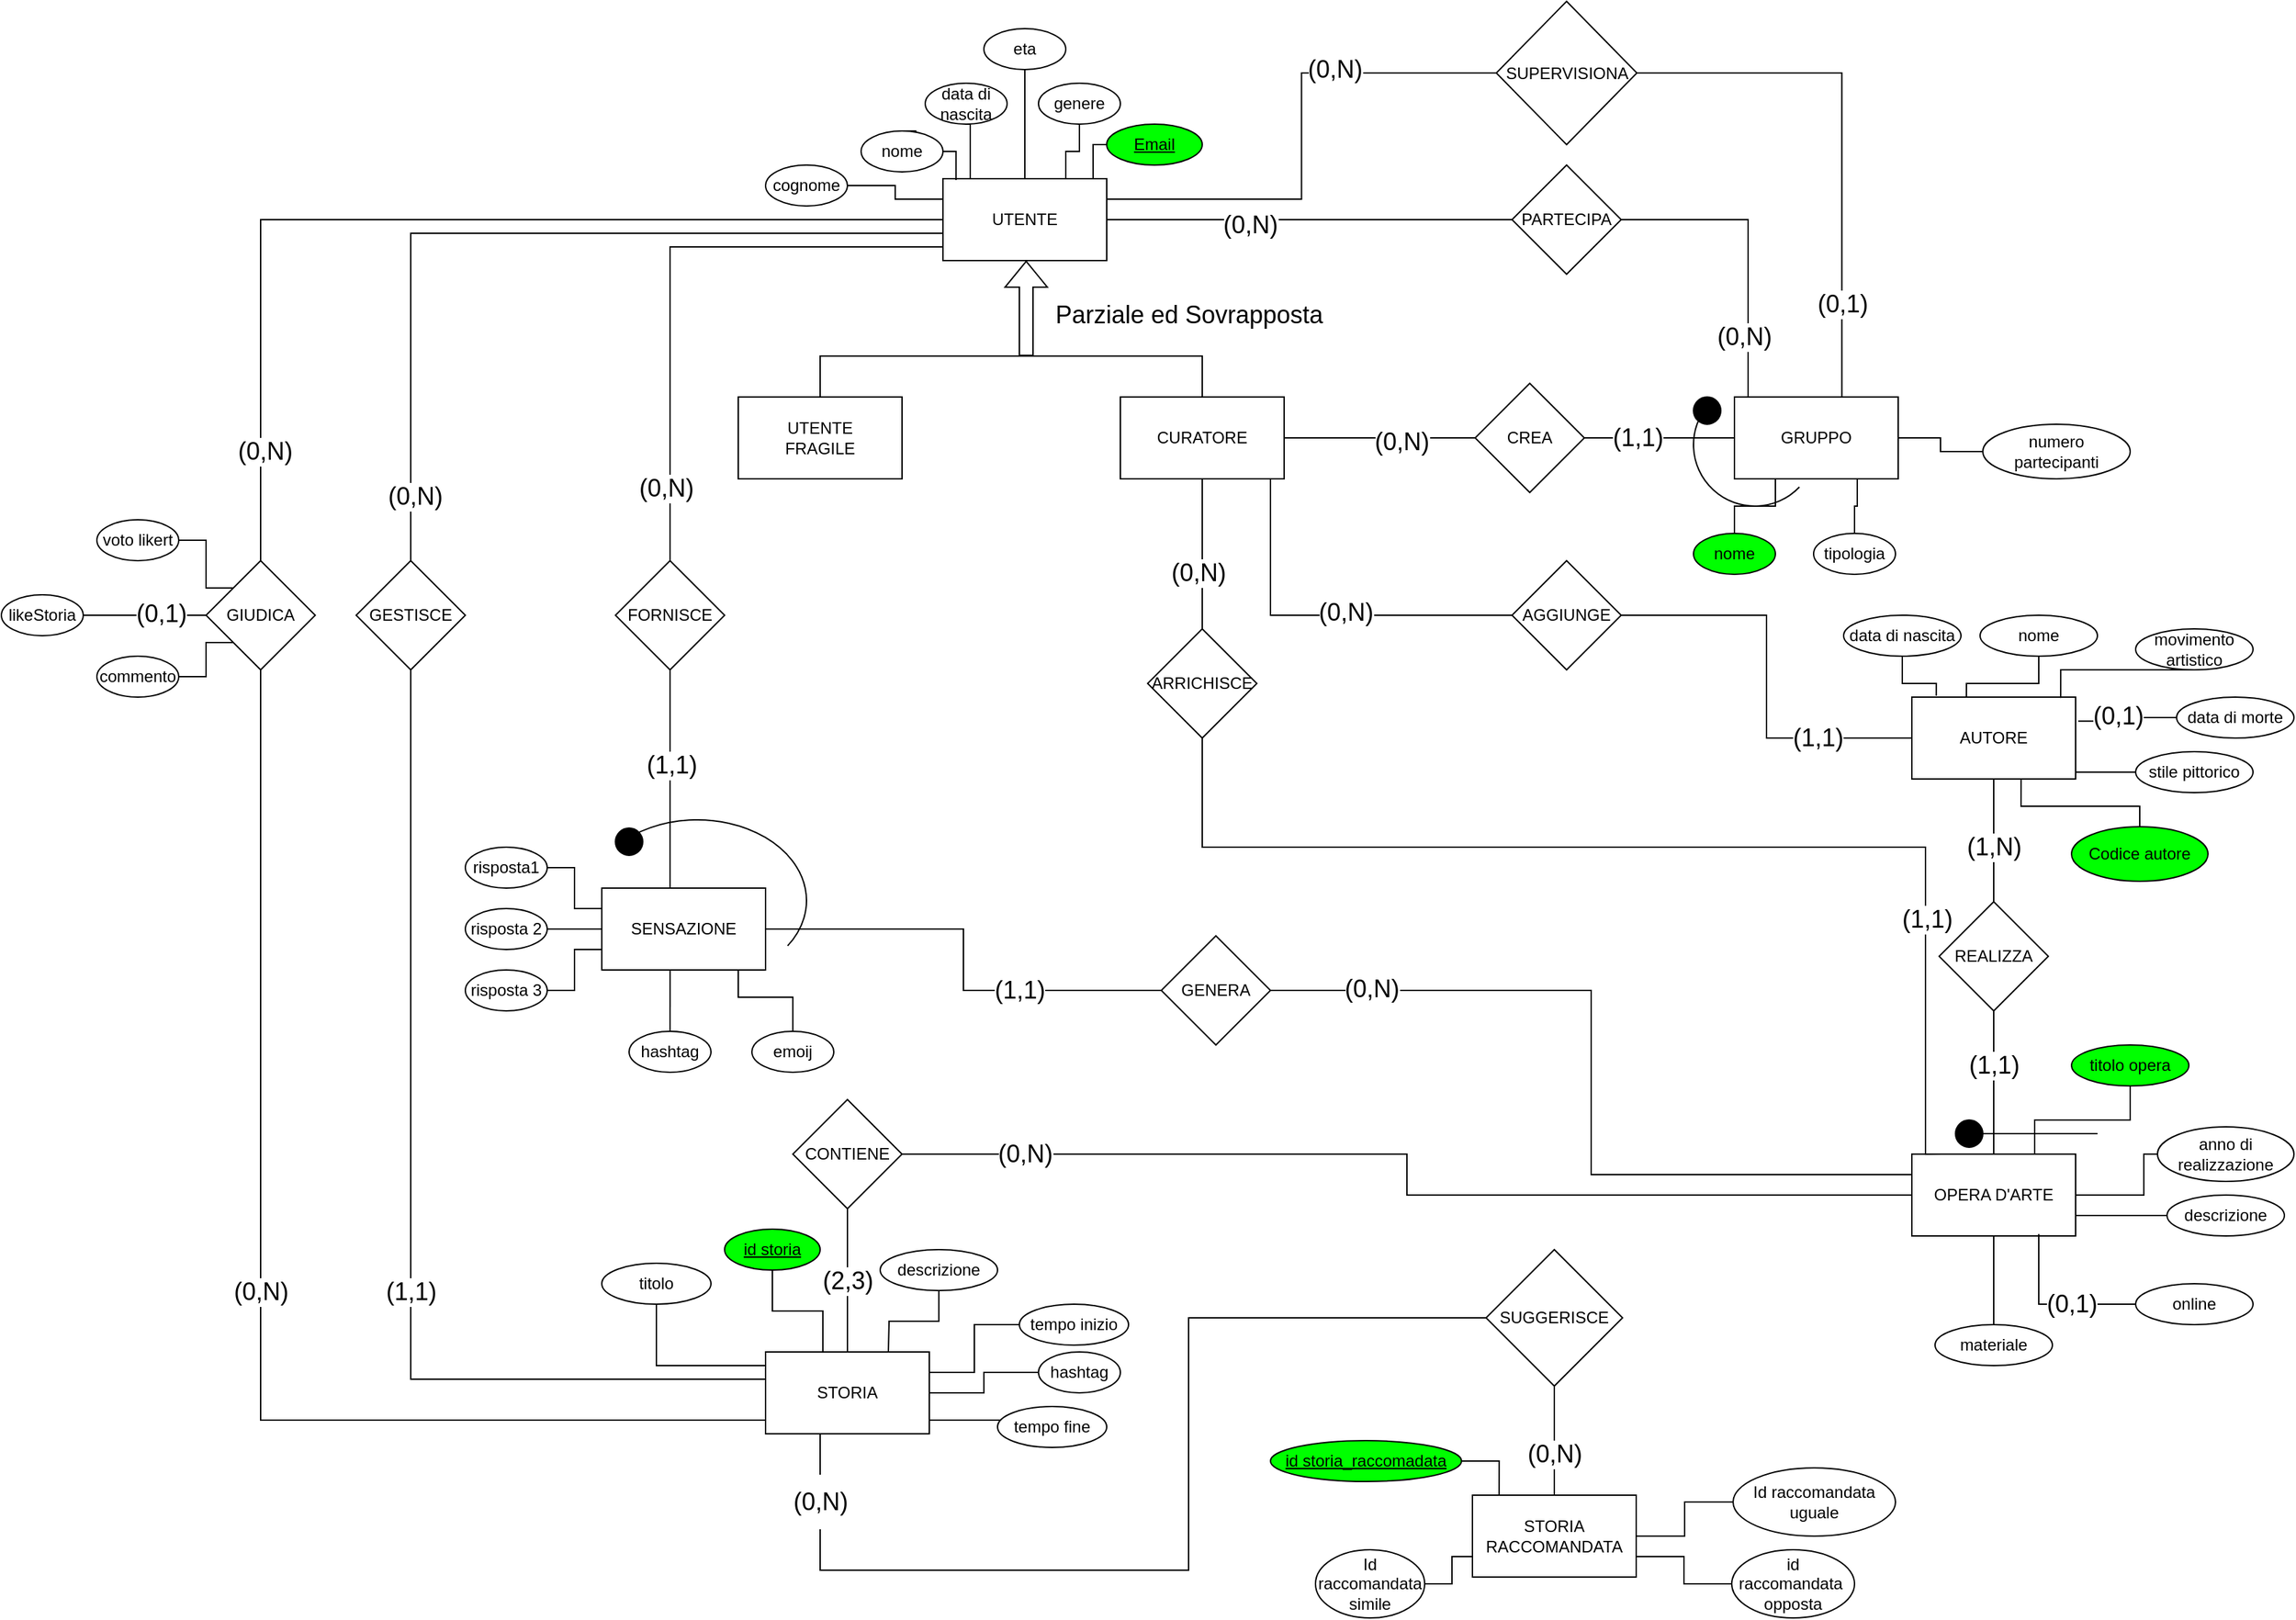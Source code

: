 <mxfile version="21.3.7" type="device">
  <diagram name="Page-1" id="xlsgBr4HWe5AIKhZQg6L">
    <mxGraphModel dx="2686" dy="3157" grid="1" gridSize="10" guides="1" tooltips="1" connect="1" arrows="1" fold="1" page="1" pageScale="1" pageWidth="827" pageHeight="1169" background="#ffffff" math="0" shadow="0">
      <root>
        <mxCell id="0" />
        <mxCell id="1" parent="0" />
        <mxCell id="7UUg1LgOUYRZWabVoT0W-16" style="edgeStyle=orthogonalEdgeStyle;rounded=0;orthogonalLoop=1;jettySize=auto;html=1;entryX=0.5;entryY=0;entryDx=0;entryDy=0;endArrow=none;endFill=0;" parent="1" source="1eSHTBbk4jiNIUlehk3F-1" target="7UUg1LgOUYRZWabVoT0W-15" edge="1">
          <mxGeometry relative="1" as="geometry">
            <Array as="points">
              <mxPoint x="-850" y="-1040" />
            </Array>
          </mxGeometry>
        </mxCell>
        <mxCell id="7UUg1LgOUYRZWabVoT0W-105" value="&lt;font style=&quot;font-size: 18px;&quot;&gt;(0,N)&lt;/font&gt;" style="edgeLabel;html=1;align=center;verticalAlign=middle;resizable=0;points=[];" parent="7UUg1LgOUYRZWabVoT0W-16" vertex="1" connectable="0">
          <mxGeometry x="0.85" y="3" relative="1" as="geometry">
            <mxPoint as="offset" />
          </mxGeometry>
        </mxCell>
        <mxCell id="7UUg1LgOUYRZWabVoT0W-24" style="edgeStyle=orthogonalEdgeStyle;rounded=0;orthogonalLoop=1;jettySize=auto;html=1;entryX=0.5;entryY=0;entryDx=0;entryDy=0;endArrow=none;endFill=0;" parent="1" source="1eSHTBbk4jiNIUlehk3F-1" target="7UUg1LgOUYRZWabVoT0W-21" edge="1">
          <mxGeometry relative="1" as="geometry" />
        </mxCell>
        <mxCell id="7UUg1LgOUYRZWabVoT0W-106" value="&lt;font style=&quot;font-size: 18px;&quot;&gt;(0,N)&lt;/font&gt;" style="edgeLabel;html=1;align=center;verticalAlign=middle;resizable=0;points=[];" parent="7UUg1LgOUYRZWabVoT0W-24" vertex="1" connectable="0">
          <mxGeometry x="0.786" y="3" relative="1" as="geometry">
            <mxPoint as="offset" />
          </mxGeometry>
        </mxCell>
        <mxCell id="7UUg1LgOUYRZWabVoT0W-34" style="edgeStyle=orthogonalEdgeStyle;rounded=0;orthogonalLoop=1;jettySize=auto;html=1;endArrow=none;endFill=0;" parent="1" source="1eSHTBbk4jiNIUlehk3F-1" target="1eSHTBbk4jiNIUlehk3F-19" edge="1">
          <mxGeometry relative="1" as="geometry" />
        </mxCell>
        <mxCell id="xPjzsnHJoCpUdI3gdzRh-5" value="&lt;font style=&quot;font-size: 18px;&quot;&gt;(0,N)&lt;/font&gt;" style="edgeLabel;html=1;align=center;verticalAlign=middle;resizable=0;points=[];" parent="7UUg1LgOUYRZWabVoT0W-34" vertex="1" connectable="0">
          <mxGeometry x="-0.296" y="-4" relative="1" as="geometry">
            <mxPoint as="offset" />
          </mxGeometry>
        </mxCell>
        <mxCell id="4FoowqRNrJ6sHLx4bCnh-7" style="edgeStyle=orthogonalEdgeStyle;rounded=0;orthogonalLoop=1;jettySize=auto;html=1;endArrow=none;endFill=0;" parent="1" source="1eSHTBbk4jiNIUlehk3F-1" target="4FoowqRNrJ6sHLx4bCnh-6" edge="1">
          <mxGeometry relative="1" as="geometry" />
        </mxCell>
        <mxCell id="1eSHTBbk4jiNIUlehk3F-1" value="UTENTE" style="rounded=0;whiteSpace=wrap;html=1;" parent="1" vertex="1">
          <mxGeometry x="-460" y="-1080" width="120" height="60" as="geometry" />
        </mxCell>
        <mxCell id="1eSHTBbk4jiNIUlehk3F-2" value="GRUPPO" style="rounded=0;whiteSpace=wrap;html=1;" parent="1" vertex="1">
          <mxGeometry x="120" y="-920" width="120" height="60" as="geometry" />
        </mxCell>
        <mxCell id="7UUg1LgOUYRZWabVoT0W-35" style="edgeStyle=orthogonalEdgeStyle;rounded=0;orthogonalLoop=1;jettySize=auto;html=1;entryX=0;entryY=0.5;entryDx=0;entryDy=0;endArrow=none;endFill=0;" parent="1" source="7UUg1LgOUYRZWabVoT0W-36" target="1eSHTBbk4jiNIUlehk3F-2" edge="1">
          <mxGeometry relative="1" as="geometry" />
        </mxCell>
        <mxCell id="xPjzsnHJoCpUdI3gdzRh-12" value="&lt;font style=&quot;font-size: 18px;&quot;&gt;(1,1)&lt;/font&gt;" style="edgeLabel;html=1;align=center;verticalAlign=middle;resizable=0;points=[];" parent="7UUg1LgOUYRZWabVoT0W-35" vertex="1" connectable="0">
          <mxGeometry x="-0.288" relative="1" as="geometry">
            <mxPoint as="offset" />
          </mxGeometry>
        </mxCell>
        <mxCell id="7UUg1LgOUYRZWabVoT0W-76" style="edgeStyle=orthogonalEdgeStyle;rounded=0;orthogonalLoop=1;jettySize=auto;html=1;endArrow=none;endFill=0;" parent="1" source="1eSHTBbk4jiNIUlehk3F-4" edge="1">
          <mxGeometry relative="1" as="geometry">
            <mxPoint x="-400" y="-950" as="targetPoint" />
            <Array as="points">
              <mxPoint x="-270" y="-950" />
            </Array>
          </mxGeometry>
        </mxCell>
        <mxCell id="1eSHTBbk4jiNIUlehk3F-4" value="CURATORE" style="rounded=0;whiteSpace=wrap;html=1;" parent="1" vertex="1">
          <mxGeometry x="-330" y="-920" width="120" height="60" as="geometry" />
        </mxCell>
        <mxCell id="1eSHTBbk4jiNIUlehk3F-5" value="STORIA" style="rounded=0;whiteSpace=wrap;html=1;" parent="1" vertex="1">
          <mxGeometry x="-590" y="-220" width="120" height="60" as="geometry" />
        </mxCell>
        <mxCell id="7UUg1LgOUYRZWabVoT0W-63" style="edgeStyle=orthogonalEdgeStyle;rounded=0;orthogonalLoop=1;jettySize=auto;html=1;entryX=1;entryY=0.5;entryDx=0;entryDy=0;endArrow=none;endFill=0;" parent="1" source="1eSHTBbk4jiNIUlehk3F-7" target="1eSHTBbk4jiNIUlehk3F-44" edge="1">
          <mxGeometry relative="1" as="geometry" />
        </mxCell>
        <mxCell id="xPjzsnHJoCpUdI3gdzRh-3" value="&lt;font style=&quot;font-size: 18px;&quot;&gt;(0,N)&lt;/font&gt;" style="edgeLabel;html=1;align=center;verticalAlign=middle;resizable=0;points=[];" parent="7UUg1LgOUYRZWabVoT0W-63" vertex="1" connectable="0">
          <mxGeometry x="0.831" y="2" relative="1" as="geometry">
            <mxPoint x="25" y="-2" as="offset" />
          </mxGeometry>
        </mxCell>
        <mxCell id="1eSHTBbk4jiNIUlehk3F-7" value="OPERA D&#39;ARTE" style="rounded=0;whiteSpace=wrap;html=1;" parent="1" vertex="1">
          <mxGeometry x="250" y="-365" width="120" height="60" as="geometry" />
        </mxCell>
        <mxCell id="7UUg1LgOUYRZWabVoT0W-95" style="edgeStyle=orthogonalEdgeStyle;rounded=0;orthogonalLoop=1;jettySize=auto;html=1;entryX=0;entryY=0.5;entryDx=0;entryDy=0;endArrow=none;endFill=0;" parent="1" source="1eSHTBbk4jiNIUlehk3F-8" target="7UUg1LgOUYRZWabVoT0W-97" edge="1">
          <mxGeometry relative="1" as="geometry">
            <mxPoint x="-350" y="-460" as="targetPoint" />
          </mxGeometry>
        </mxCell>
        <mxCell id="7UUg1LgOUYRZWabVoT0W-109" value="&lt;span style=&quot;font-size: 18px;&quot;&gt;(1,1)&lt;/span&gt;" style="edgeLabel;html=1;align=center;verticalAlign=middle;resizable=0;points=[];" parent="7UUg1LgOUYRZWabVoT0W-95" vertex="1" connectable="0">
          <mxGeometry x="0.377" relative="1" as="geometry">
            <mxPoint as="offset" />
          </mxGeometry>
        </mxCell>
        <mxCell id="1eSHTBbk4jiNIUlehk3F-8" value="SENSAZIONE" style="rounded=0;whiteSpace=wrap;html=1;" parent="1" vertex="1">
          <mxGeometry x="-710" y="-560" width="120" height="60" as="geometry" />
        </mxCell>
        <mxCell id="7UUg1LgOUYRZWabVoT0W-48" style="edgeStyle=orthogonalEdgeStyle;rounded=0;orthogonalLoop=1;jettySize=auto;html=1;endArrow=none;endFill=0;" parent="1" source="1eSHTBbk4jiNIUlehk3F-11" target="1eSHTBbk4jiNIUlehk3F-38" edge="1">
          <mxGeometry relative="1" as="geometry" />
        </mxCell>
        <mxCell id="xPjzsnHJoCpUdI3gdzRh-17" value="&lt;font style=&quot;font-size: 18px;&quot;&gt;(1,N)&lt;/font&gt;" style="edgeLabel;html=1;align=center;verticalAlign=middle;resizable=0;points=[];" parent="7UUg1LgOUYRZWabVoT0W-48" vertex="1" connectable="0">
          <mxGeometry x="0.302" y="2" relative="1" as="geometry">
            <mxPoint x="-2" y="-9" as="offset" />
          </mxGeometry>
        </mxCell>
        <mxCell id="1eSHTBbk4jiNIUlehk3F-11" value="AUTORE" style="rounded=0;whiteSpace=wrap;html=1;" parent="1" vertex="1">
          <mxGeometry x="250" y="-700" width="120" height="60" as="geometry" />
        </mxCell>
        <mxCell id="1eSHTBbk4jiNIUlehk3F-21" style="edgeStyle=orthogonalEdgeStyle;rounded=0;orthogonalLoop=1;jettySize=auto;html=1;exitX=0.5;exitY=1;exitDx=0;exitDy=0;entryX=0.5;entryY=0;entryDx=0;entryDy=0;endArrow=none;endFill=0;" parent="1" source="1eSHTBbk4jiNIUlehk3F-19" target="1eSHTBbk4jiNIUlehk3F-2" edge="1">
          <mxGeometry relative="1" as="geometry">
            <Array as="points">
              <mxPoint x="-3" y="-1050" />
              <mxPoint x="130" y="-1050" />
              <mxPoint x="130" y="-920" />
            </Array>
          </mxGeometry>
        </mxCell>
        <mxCell id="xPjzsnHJoCpUdI3gdzRh-6" value="&lt;font style=&quot;font-size: 18px;&quot;&gt;(0,N)&lt;/font&gt;" style="edgeLabel;html=1;align=center;verticalAlign=middle;resizable=0;points=[];" parent="1eSHTBbk4jiNIUlehk3F-21" vertex="1" connectable="0">
          <mxGeometry x="0.466" y="-3" relative="1" as="geometry">
            <mxPoint as="offset" />
          </mxGeometry>
        </mxCell>
        <mxCell id="1eSHTBbk4jiNIUlehk3F-19" value="PARTECIPA" style="rhombus;whiteSpace=wrap;html=1;" parent="1" vertex="1">
          <mxGeometry x="-43" y="-1090" width="80" height="80" as="geometry" />
        </mxCell>
        <mxCell id="1eSHTBbk4jiNIUlehk3F-30" style="edgeStyle=orthogonalEdgeStyle;rounded=0;orthogonalLoop=1;jettySize=auto;html=1;exitX=0.5;exitY=1;exitDx=0;exitDy=0;endArrow=none;endFill=0;" parent="1" source="1eSHTBbk4jiNIUlehk3F-27" target="1eSHTBbk4jiNIUlehk3F-8" edge="1">
          <mxGeometry relative="1" as="geometry">
            <Array as="points">
              <mxPoint x="-660" y="-700" />
              <mxPoint x="-660" y="-700" />
            </Array>
          </mxGeometry>
        </mxCell>
        <mxCell id="7UUg1LgOUYRZWabVoT0W-108" value="&lt;font style=&quot;font-size: 18px;&quot;&gt;(1,1)&lt;/font&gt;" style="edgeLabel;html=1;align=center;verticalAlign=middle;resizable=0;points=[];" parent="1eSHTBbk4jiNIUlehk3F-30" vertex="1" connectable="0">
          <mxGeometry x="-0.132" y="1" relative="1" as="geometry">
            <mxPoint as="offset" />
          </mxGeometry>
        </mxCell>
        <mxCell id="7UUg1LgOUYRZWabVoT0W-91" style="edgeStyle=orthogonalEdgeStyle;rounded=0;orthogonalLoop=1;jettySize=auto;html=1;endArrow=none;endFill=0;" parent="1" source="1eSHTBbk4jiNIUlehk3F-27" edge="1">
          <mxGeometry relative="1" as="geometry">
            <mxPoint x="-460" y="-1030" as="targetPoint" />
            <Array as="points">
              <mxPoint x="-660" y="-1030" />
              <mxPoint x="-462" y="-1030" />
            </Array>
          </mxGeometry>
        </mxCell>
        <mxCell id="7UUg1LgOUYRZWabVoT0W-103" value="&lt;font style=&quot;font-size: 18px;&quot;&gt;(0,N)&lt;/font&gt;" style="edgeLabel;html=1;align=center;verticalAlign=middle;resizable=0;points=[];" parent="7UUg1LgOUYRZWabVoT0W-91" vertex="1" connectable="0">
          <mxGeometry x="-0.751" y="3" relative="1" as="geometry">
            <mxPoint as="offset" />
          </mxGeometry>
        </mxCell>
        <mxCell id="1eSHTBbk4jiNIUlehk3F-27" value="FORNISCE" style="rhombus;whiteSpace=wrap;html=1;" parent="1" vertex="1">
          <mxGeometry x="-700" y="-800" width="80" height="80" as="geometry" />
        </mxCell>
        <mxCell id="7UUg1LgOUYRZWabVoT0W-47" style="edgeStyle=orthogonalEdgeStyle;rounded=0;orthogonalLoop=1;jettySize=auto;html=1;exitX=1;exitY=0.5;exitDx=0;exitDy=0;entryX=0;entryY=0.5;entryDx=0;entryDy=0;endArrow=none;endFill=0;" parent="1" source="1eSHTBbk4jiNIUlehk3F-35" target="1eSHTBbk4jiNIUlehk3F-11" edge="1">
          <mxGeometry relative="1" as="geometry" />
        </mxCell>
        <mxCell id="xPjzsnHJoCpUdI3gdzRh-14" value="&lt;font style=&quot;font-size: 18px;&quot;&gt;(1,1)&lt;/font&gt;" style="edgeLabel;html=1;align=center;verticalAlign=middle;resizable=0;points=[];" parent="7UUg1LgOUYRZWabVoT0W-47" vertex="1" connectable="0">
          <mxGeometry x="0.428" y="-4" relative="1" as="geometry">
            <mxPoint x="17" y="-4" as="offset" />
          </mxGeometry>
        </mxCell>
        <mxCell id="7UUg1LgOUYRZWabVoT0W-69" style="edgeStyle=orthogonalEdgeStyle;rounded=0;orthogonalLoop=1;jettySize=auto;html=1;entryX=0.75;entryY=1;entryDx=0;entryDy=0;endArrow=none;endFill=0;" parent="1" source="1eSHTBbk4jiNIUlehk3F-35" target="1eSHTBbk4jiNIUlehk3F-4" edge="1">
          <mxGeometry relative="1" as="geometry">
            <Array as="points">
              <mxPoint x="-220" y="-760" />
              <mxPoint x="-220" y="-860" />
            </Array>
          </mxGeometry>
        </mxCell>
        <mxCell id="xPjzsnHJoCpUdI3gdzRh-13" value="&lt;font style=&quot;font-size: 18px;&quot;&gt;(0,N)&lt;/font&gt;" style="edgeLabel;html=1;align=center;verticalAlign=middle;resizable=0;points=[];" parent="7UUg1LgOUYRZWabVoT0W-69" vertex="1" connectable="0">
          <mxGeometry x="-0.179" y="-2" relative="1" as="geometry">
            <mxPoint as="offset" />
          </mxGeometry>
        </mxCell>
        <mxCell id="1eSHTBbk4jiNIUlehk3F-35" value="AGGIUNGE" style="rhombus;whiteSpace=wrap;html=1;" parent="1" vertex="1">
          <mxGeometry x="-43" y="-800" width="80" height="80" as="geometry" />
        </mxCell>
        <mxCell id="1eSHTBbk4jiNIUlehk3F-40" style="edgeStyle=orthogonalEdgeStyle;rounded=0;orthogonalLoop=1;jettySize=auto;html=1;exitX=0.5;exitY=1;exitDx=0;exitDy=0;entryX=0.5;entryY=0;entryDx=0;entryDy=0;endArrow=none;endFill=0;" parent="1" source="1eSHTBbk4jiNIUlehk3F-38" target="1eSHTBbk4jiNIUlehk3F-7" edge="1">
          <mxGeometry relative="1" as="geometry">
            <Array as="points">
              <mxPoint x="310" y="-450" />
              <mxPoint x="310" y="-450" />
            </Array>
          </mxGeometry>
        </mxCell>
        <mxCell id="xPjzsnHJoCpUdI3gdzRh-18" value="&lt;font style=&quot;font-size: 18px;&quot;&gt;(1,1)&lt;/font&gt;" style="edgeLabel;html=1;align=center;verticalAlign=middle;resizable=0;points=[];" parent="1eSHTBbk4jiNIUlehk3F-40" vertex="1" connectable="0">
          <mxGeometry x="0.229" relative="1" as="geometry">
            <mxPoint y="-25" as="offset" />
          </mxGeometry>
        </mxCell>
        <mxCell id="1eSHTBbk4jiNIUlehk3F-38" value="REALIZZA" style="rhombus;whiteSpace=wrap;html=1;" parent="1" vertex="1">
          <mxGeometry x="270" y="-550" width="80" height="80" as="geometry" />
        </mxCell>
        <mxCell id="1eSHTBbk4jiNIUlehk3F-43" style="edgeStyle=orthogonalEdgeStyle;rounded=0;orthogonalLoop=1;jettySize=auto;html=1;exitX=0.5;exitY=1;exitDx=0;exitDy=0;entryX=0.188;entryY=0.001;entryDx=0;entryDy=0;endArrow=none;endFill=0;entryPerimeter=0;" parent="1" source="1eSHTBbk4jiNIUlehk3F-41" target="1eSHTBbk4jiNIUlehk3F-7" edge="1">
          <mxGeometry relative="1" as="geometry">
            <Array as="points">
              <mxPoint x="-270" y="-590" />
              <mxPoint x="260" y="-590" />
              <mxPoint x="260" y="-365" />
            </Array>
          </mxGeometry>
        </mxCell>
        <mxCell id="xPjzsnHJoCpUdI3gdzRh-16" value="&lt;font style=&quot;font-size: 18px;&quot;&gt;(1,1)&lt;/font&gt;" style="edgeLabel;html=1;align=center;verticalAlign=middle;resizable=0;points=[];" parent="1eSHTBbk4jiNIUlehk3F-43" vertex="1" connectable="0">
          <mxGeometry x="0.563" y="1" relative="1" as="geometry">
            <mxPoint as="offset" />
          </mxGeometry>
        </mxCell>
        <mxCell id="7UUg1LgOUYRZWabVoT0W-42" style="edgeStyle=orthogonalEdgeStyle;rounded=0;orthogonalLoop=1;jettySize=auto;html=1;endArrow=none;endFill=0;entryX=0.5;entryY=1;entryDx=0;entryDy=0;" parent="1" source="1eSHTBbk4jiNIUlehk3F-41" target="1eSHTBbk4jiNIUlehk3F-4" edge="1">
          <mxGeometry relative="1" as="geometry">
            <mxPoint x="-270" y="-859" as="targetPoint" />
            <Array as="points">
              <mxPoint x="-270" y="-670" />
            </Array>
          </mxGeometry>
        </mxCell>
        <mxCell id="xPjzsnHJoCpUdI3gdzRh-15" value="&lt;font style=&quot;font-size: 18px;&quot;&gt;(0,N)&lt;/font&gt;" style="edgeLabel;html=1;align=center;verticalAlign=middle;resizable=0;points=[];" parent="7UUg1LgOUYRZWabVoT0W-42" vertex="1" connectable="0">
          <mxGeometry x="-0.243" y="3" relative="1" as="geometry">
            <mxPoint as="offset" />
          </mxGeometry>
        </mxCell>
        <mxCell id="1eSHTBbk4jiNIUlehk3F-41" value="ARRICHISCE" style="rhombus;whiteSpace=wrap;html=1;" parent="1" vertex="1">
          <mxGeometry x="-310" y="-750" width="80" height="80" as="geometry" />
        </mxCell>
        <mxCell id="7UUg1LgOUYRZWabVoT0W-64" value="&lt;font style=&quot;font-size: 18px;&quot;&gt;(2,3)&lt;/font&gt;" style="edgeStyle=orthogonalEdgeStyle;rounded=0;orthogonalLoop=1;jettySize=auto;html=1;entryX=0.5;entryY=0;entryDx=0;entryDy=0;endArrow=none;endFill=0;" parent="1" source="1eSHTBbk4jiNIUlehk3F-44" target="1eSHTBbk4jiNIUlehk3F-5" edge="1">
          <mxGeometry relative="1" as="geometry" />
        </mxCell>
        <mxCell id="1eSHTBbk4jiNIUlehk3F-44" value="CONTIENE" style="rhombus;whiteSpace=wrap;html=1;" parent="1" vertex="1">
          <mxGeometry x="-570" y="-405" width="80" height="80" as="geometry" />
        </mxCell>
        <mxCell id="1eSHTBbk4jiNIUlehk3F-62" style="edgeStyle=orthogonalEdgeStyle;rounded=0;orthogonalLoop=1;jettySize=auto;html=1;exitX=0.5;exitY=1;exitDx=0;exitDy=0;entryX=0.08;entryY=0.016;entryDx=0;entryDy=0;endArrow=none;endFill=0;entryPerimeter=0;" parent="1" source="1eSHTBbk4jiNIUlehk3F-49" target="1eSHTBbk4jiNIUlehk3F-1" edge="1">
          <mxGeometry relative="1" as="geometry">
            <Array as="points">
              <mxPoint x="-480" y="-1115" />
              <mxPoint x="-480" y="-1095" />
              <mxPoint x="-470" y="-1095" />
              <mxPoint x="-470" y="-1100" />
              <mxPoint x="-450" y="-1100" />
            </Array>
          </mxGeometry>
        </mxCell>
        <mxCell id="1eSHTBbk4jiNIUlehk3F-49" value="nome" style="ellipse;whiteSpace=wrap;html=1;align=center;" parent="1" vertex="1">
          <mxGeometry x="-520" y="-1115" width="60" height="30" as="geometry" />
        </mxCell>
        <mxCell id="1eSHTBbk4jiNIUlehk3F-58" style="edgeStyle=orthogonalEdgeStyle;rounded=0;orthogonalLoop=1;jettySize=auto;html=1;exitX=0.5;exitY=1;exitDx=0;exitDy=0;entryX=0.75;entryY=0;entryDx=0;entryDy=0;endArrow=none;endFill=0;" parent="1" source="1eSHTBbk4jiNIUlehk3F-50" target="1eSHTBbk4jiNIUlehk3F-1" edge="1">
          <mxGeometry relative="1" as="geometry" />
        </mxCell>
        <mxCell id="1eSHTBbk4jiNIUlehk3F-50" value="genere" style="ellipse;whiteSpace=wrap;html=1;align=center;" parent="1" vertex="1">
          <mxGeometry x="-390" y="-1150" width="60" height="30" as="geometry" />
        </mxCell>
        <mxCell id="1eSHTBbk4jiNIUlehk3F-64" style="edgeStyle=orthogonalEdgeStyle;rounded=0;orthogonalLoop=1;jettySize=auto;html=1;exitX=0.5;exitY=1;exitDx=0;exitDy=0;endArrow=none;endFill=0;" parent="1" source="1eSHTBbk4jiNIUlehk3F-52" edge="1">
          <mxGeometry relative="1" as="geometry">
            <mxPoint x="-440" y="-1080" as="targetPoint" />
            <Array as="points">
              <mxPoint x="-440" y="-1120" />
              <mxPoint x="-440" y="-1080" />
            </Array>
          </mxGeometry>
        </mxCell>
        <mxCell id="1eSHTBbk4jiNIUlehk3F-52" value="data di nascita" style="ellipse;whiteSpace=wrap;html=1;align=center;" parent="1" vertex="1">
          <mxGeometry x="-473" y="-1150" width="60" height="30" as="geometry" />
        </mxCell>
        <mxCell id="1eSHTBbk4jiNIUlehk3F-97" style="edgeStyle=orthogonalEdgeStyle;rounded=0;orthogonalLoop=1;jettySize=auto;html=1;exitX=0;exitY=0.5;exitDx=0;exitDy=0;entryX=1;entryY=0.75;entryDx=0;entryDy=0;endArrow=none;endFill=0;" parent="1" source="1eSHTBbk4jiNIUlehk3F-55" target="1eSHTBbk4jiNIUlehk3F-5" edge="1">
          <mxGeometry relative="1" as="geometry">
            <Array as="points">
              <mxPoint x="-384" y="-170" />
              <mxPoint x="-470" y="-170" />
            </Array>
          </mxGeometry>
        </mxCell>
        <mxCell id="1eSHTBbk4jiNIUlehk3F-55" value="tempo fine" style="ellipse;whiteSpace=wrap;html=1;align=center;" parent="1" vertex="1">
          <mxGeometry x="-420" y="-180" width="80" height="30" as="geometry" />
        </mxCell>
        <mxCell id="7UUg1LgOUYRZWabVoT0W-14" style="edgeStyle=orthogonalEdgeStyle;rounded=0;orthogonalLoop=1;jettySize=auto;html=1;entryX=0.917;entryY=0;entryDx=0;entryDy=0;endArrow=none;endFill=0;entryPerimeter=0;" parent="1" target="1eSHTBbk4jiNIUlehk3F-1" edge="1">
          <mxGeometry relative="1" as="geometry">
            <mxPoint x="-330" y="-1105" as="sourcePoint" />
          </mxGeometry>
        </mxCell>
        <mxCell id="1eSHTBbk4jiNIUlehk3F-57" value="Email" style="ellipse;whiteSpace=wrap;html=1;align=center;fontStyle=4;fillColor=#00FF00;" parent="1" vertex="1">
          <mxGeometry x="-340" y="-1120" width="70" height="30" as="geometry" />
        </mxCell>
        <mxCell id="1eSHTBbk4jiNIUlehk3F-80" style="edgeStyle=orthogonalEdgeStyle;rounded=0;orthogonalLoop=1;jettySize=auto;html=1;exitX=0.5;exitY=0;exitDx=0;exitDy=0;entryX=0.25;entryY=1;entryDx=0;entryDy=0;endArrow=none;endFill=0;" parent="1" source="1eSHTBbk4jiNIUlehk3F-69" target="1eSHTBbk4jiNIUlehk3F-2" edge="1">
          <mxGeometry relative="1" as="geometry" />
        </mxCell>
        <mxCell id="1eSHTBbk4jiNIUlehk3F-69" value="nome" style="ellipse;whiteSpace=wrap;html=1;align=center;fillColor=#00FF00;" parent="1" vertex="1">
          <mxGeometry x="90" y="-820" width="60" height="30" as="geometry" />
        </mxCell>
        <mxCell id="1eSHTBbk4jiNIUlehk3F-81" style="edgeStyle=orthogonalEdgeStyle;rounded=0;orthogonalLoop=1;jettySize=auto;html=1;exitX=0.5;exitY=0;exitDx=0;exitDy=0;entryX=0.75;entryY=1;entryDx=0;entryDy=0;endArrow=none;endFill=0;" parent="1" source="1eSHTBbk4jiNIUlehk3F-70" target="1eSHTBbk4jiNIUlehk3F-2" edge="1">
          <mxGeometry relative="1" as="geometry" />
        </mxCell>
        <mxCell id="1eSHTBbk4jiNIUlehk3F-70" value="tipologia" style="ellipse;whiteSpace=wrap;html=1;align=center;" parent="1" vertex="1">
          <mxGeometry x="178" y="-820" width="60" height="30" as="geometry" />
        </mxCell>
        <mxCell id="1eSHTBbk4jiNIUlehk3F-89" style="edgeStyle=orthogonalEdgeStyle;rounded=0;orthogonalLoop=1;jettySize=auto;html=1;exitX=1;exitY=0.5;exitDx=0;exitDy=0;entryX=0;entryY=0.75;entryDx=0;entryDy=0;endArrow=none;endFill=0;" parent="1" source="1eSHTBbk4jiNIUlehk3F-75" target="1eSHTBbk4jiNIUlehk3F-8" edge="1">
          <mxGeometry relative="1" as="geometry" />
        </mxCell>
        <mxCell id="1eSHTBbk4jiNIUlehk3F-75" value="risposta 3" style="ellipse;whiteSpace=wrap;html=1;align=center;" parent="1" vertex="1">
          <mxGeometry x="-810" y="-500" width="60" height="30" as="geometry" />
        </mxCell>
        <mxCell id="1eSHTBbk4jiNIUlehk3F-88" style="edgeStyle=orthogonalEdgeStyle;rounded=0;orthogonalLoop=1;jettySize=auto;html=1;exitX=1;exitY=0.5;exitDx=0;exitDy=0;entryX=0;entryY=0.5;entryDx=0;entryDy=0;endArrow=none;endFill=0;" parent="1" source="1eSHTBbk4jiNIUlehk3F-76" target="1eSHTBbk4jiNIUlehk3F-8" edge="1">
          <mxGeometry relative="1" as="geometry" />
        </mxCell>
        <mxCell id="1eSHTBbk4jiNIUlehk3F-76" value="risposta 2" style="ellipse;whiteSpace=wrap;html=1;align=center;" parent="1" vertex="1">
          <mxGeometry x="-810" y="-545" width="60" height="30" as="geometry" />
        </mxCell>
        <mxCell id="1eSHTBbk4jiNIUlehk3F-87" style="edgeStyle=orthogonalEdgeStyle;rounded=0;orthogonalLoop=1;jettySize=auto;html=1;exitX=1;exitY=0.5;exitDx=0;exitDy=0;entryX=0;entryY=0.25;entryDx=0;entryDy=0;endArrow=none;endFill=0;" parent="1" source="1eSHTBbk4jiNIUlehk3F-77" target="1eSHTBbk4jiNIUlehk3F-8" edge="1">
          <mxGeometry relative="1" as="geometry" />
        </mxCell>
        <mxCell id="1eSHTBbk4jiNIUlehk3F-77" value="risposta1" style="ellipse;whiteSpace=wrap;html=1;align=center;" parent="1" vertex="1">
          <mxGeometry x="-810" y="-590" width="60" height="30" as="geometry" />
        </mxCell>
        <mxCell id="1eSHTBbk4jiNIUlehk3F-98" style="edgeStyle=orthogonalEdgeStyle;rounded=0;orthogonalLoop=1;jettySize=auto;html=1;exitX=0;exitY=0.5;exitDx=0;exitDy=0;endArrow=none;endFill=0;" parent="1" source="1eSHTBbk4jiNIUlehk3F-92" target="1eSHTBbk4jiNIUlehk3F-5" edge="1">
          <mxGeometry relative="1" as="geometry" />
        </mxCell>
        <mxCell id="1eSHTBbk4jiNIUlehk3F-92" value="hashtag" style="ellipse;whiteSpace=wrap;html=1;align=center;" parent="1" vertex="1">
          <mxGeometry x="-390" y="-220" width="60" height="30" as="geometry" />
        </mxCell>
        <mxCell id="1eSHTBbk4jiNIUlehk3F-96" style="edgeStyle=orthogonalEdgeStyle;rounded=0;orthogonalLoop=1;jettySize=auto;html=1;exitX=0;exitY=0.5;exitDx=0;exitDy=0;entryX=1;entryY=0.25;entryDx=0;entryDy=0;endArrow=none;endFill=0;" parent="1" source="1eSHTBbk4jiNIUlehk3F-93" target="1eSHTBbk4jiNIUlehk3F-5" edge="1">
          <mxGeometry relative="1" as="geometry" />
        </mxCell>
        <mxCell id="1eSHTBbk4jiNIUlehk3F-93" value="tempo inizio" style="ellipse;whiteSpace=wrap;html=1;align=center;" parent="1" vertex="1">
          <mxGeometry x="-404" y="-255" width="80" height="30" as="geometry" />
        </mxCell>
        <mxCell id="7UUg1LgOUYRZWabVoT0W-50" style="edgeStyle=orthogonalEdgeStyle;rounded=0;orthogonalLoop=1;jettySize=auto;html=1;entryX=0.149;entryY=-0.016;entryDx=0;entryDy=0;entryPerimeter=0;endArrow=none;endFill=0;" parent="1" source="1eSHTBbk4jiNIUlehk3F-101" target="1eSHTBbk4jiNIUlehk3F-11" edge="1">
          <mxGeometry relative="1" as="geometry" />
        </mxCell>
        <mxCell id="1eSHTBbk4jiNIUlehk3F-101" value="data di nascita" style="ellipse;whiteSpace=wrap;html=1;align=center;" parent="1" vertex="1">
          <mxGeometry x="200" y="-760" width="86" height="30" as="geometry" />
        </mxCell>
        <mxCell id="7UUg1LgOUYRZWabVoT0W-54" style="edgeStyle=orthogonalEdgeStyle;rounded=0;orthogonalLoop=1;jettySize=auto;html=1;entryX=1;entryY=0.917;entryDx=0;entryDy=0;entryPerimeter=0;endArrow=none;endFill=0;" parent="1" source="1eSHTBbk4jiNIUlehk3F-102" target="1eSHTBbk4jiNIUlehk3F-11" edge="1">
          <mxGeometry relative="1" as="geometry" />
        </mxCell>
        <mxCell id="1eSHTBbk4jiNIUlehk3F-102" value="stile pittorico" style="ellipse;whiteSpace=wrap;html=1;align=center;" parent="1" vertex="1">
          <mxGeometry x="414" y="-660" width="86" height="30" as="geometry" />
        </mxCell>
        <mxCell id="7UUg1LgOUYRZWabVoT0W-52" style="edgeStyle=orthogonalEdgeStyle;rounded=0;orthogonalLoop=1;jettySize=auto;html=1;entryX=0.909;entryY=0.011;entryDx=0;entryDy=0;entryPerimeter=0;endArrow=none;endFill=0;" parent="1" source="1eSHTBbk4jiNIUlehk3F-103" target="1eSHTBbk4jiNIUlehk3F-11" edge="1">
          <mxGeometry relative="1" as="geometry">
            <Array as="points">
              <mxPoint x="359" y="-720" />
            </Array>
          </mxGeometry>
        </mxCell>
        <mxCell id="1eSHTBbk4jiNIUlehk3F-103" value="movimento artistico" style="ellipse;whiteSpace=wrap;html=1;align=center;" parent="1" vertex="1">
          <mxGeometry x="414" y="-750" width="86" height="30" as="geometry" />
        </mxCell>
        <mxCell id="7UUg1LgOUYRZWabVoT0W-51" style="edgeStyle=orthogonalEdgeStyle;rounded=0;orthogonalLoop=1;jettySize=auto;html=1;entryX=0.333;entryY=0;entryDx=0;entryDy=0;entryPerimeter=0;endArrow=none;endFill=0;" parent="1" source="1eSHTBbk4jiNIUlehk3F-104" target="1eSHTBbk4jiNIUlehk3F-11" edge="1">
          <mxGeometry relative="1" as="geometry" />
        </mxCell>
        <mxCell id="1eSHTBbk4jiNIUlehk3F-104" value="nome" style="ellipse;whiteSpace=wrap;html=1;align=center;" parent="1" vertex="1">
          <mxGeometry x="300" y="-760" width="86" height="30" as="geometry" />
        </mxCell>
        <mxCell id="7UUg1LgOUYRZWabVoT0W-53" style="edgeStyle=orthogonalEdgeStyle;rounded=0;orthogonalLoop=1;jettySize=auto;html=1;entryX=0.667;entryY=1;entryDx=0;entryDy=0;entryPerimeter=0;endArrow=none;endFill=0;" parent="1" source="1eSHTBbk4jiNIUlehk3F-106" target="1eSHTBbk4jiNIUlehk3F-11" edge="1">
          <mxGeometry relative="1" as="geometry">
            <Array as="points">
              <mxPoint x="417" y="-620" />
              <mxPoint x="330" y="-620" />
            </Array>
          </mxGeometry>
        </mxCell>
        <mxCell id="1eSHTBbk4jiNIUlehk3F-106" value="Codice autore" style="ellipse;whiteSpace=wrap;html=1;align=center;fillColor=#00FF00;" parent="1" vertex="1">
          <mxGeometry x="367" y="-605" width="100" height="40" as="geometry" />
        </mxCell>
        <mxCell id="1eSHTBbk4jiNIUlehk3F-124" style="edgeStyle=orthogonalEdgeStyle;rounded=0;orthogonalLoop=1;jettySize=auto;html=1;exitX=0.5;exitY=1;exitDx=0;exitDy=0;entryX=0.75;entryY=0;entryDx=0;entryDy=0;endArrow=none;endFill=0;" parent="1" source="1eSHTBbk4jiNIUlehk3F-117" target="1eSHTBbk4jiNIUlehk3F-7" edge="1">
          <mxGeometry relative="1" as="geometry" />
        </mxCell>
        <mxCell id="1eSHTBbk4jiNIUlehk3F-117" value="titolo opera" style="ellipse;whiteSpace=wrap;html=1;align=center;fillColor=#00FF00;" parent="1" vertex="1">
          <mxGeometry x="367" y="-445" width="86" height="30" as="geometry" />
        </mxCell>
        <mxCell id="1eSHTBbk4jiNIUlehk3F-126" style="edgeStyle=orthogonalEdgeStyle;rounded=0;orthogonalLoop=1;jettySize=auto;html=1;exitX=0;exitY=0.5;exitDx=0;exitDy=0;entryX=1;entryY=0.75;entryDx=0;entryDy=0;endArrow=none;endFill=0;" parent="1" source="1eSHTBbk4jiNIUlehk3F-118" target="1eSHTBbk4jiNIUlehk3F-7" edge="1">
          <mxGeometry relative="1" as="geometry" />
        </mxCell>
        <mxCell id="1eSHTBbk4jiNIUlehk3F-118" value="descrizione" style="ellipse;whiteSpace=wrap;html=1;align=center;" parent="1" vertex="1">
          <mxGeometry x="437" y="-335" width="86" height="30" as="geometry" />
        </mxCell>
        <mxCell id="1eSHTBbk4jiNIUlehk3F-128" style="edgeStyle=orthogonalEdgeStyle;rounded=0;orthogonalLoop=1;jettySize=auto;html=1;exitX=0;exitY=0.5;exitDx=0;exitDy=0;endArrow=none;endFill=0;" parent="1" source="1eSHTBbk4jiNIUlehk3F-119" target="1eSHTBbk4jiNIUlehk3F-7" edge="1">
          <mxGeometry relative="1" as="geometry">
            <Array as="points">
              <mxPoint x="420" y="-365" />
              <mxPoint x="420" y="-335" />
            </Array>
          </mxGeometry>
        </mxCell>
        <mxCell id="1eSHTBbk4jiNIUlehk3F-119" value="anno di realizzazione" style="ellipse;whiteSpace=wrap;html=1;align=center;" parent="1" vertex="1">
          <mxGeometry x="430" y="-385" width="100" height="40" as="geometry" />
        </mxCell>
        <mxCell id="7UUg1LgOUYRZWabVoT0W-6" style="edgeStyle=orthogonalEdgeStyle;rounded=0;orthogonalLoop=1;jettySize=auto;html=1;exitX=0.5;exitY=1;exitDx=0;exitDy=0;" parent="1" source="1eSHTBbk4jiNIUlehk3F-7" target="1eSHTBbk4jiNIUlehk3F-7" edge="1">
          <mxGeometry relative="1" as="geometry" />
        </mxCell>
        <mxCell id="7UUg1LgOUYRZWabVoT0W-68" style="edgeStyle=orthogonalEdgeStyle;rounded=0;orthogonalLoop=1;jettySize=auto;html=1;entryX=0;entryY=0.5;entryDx=0;entryDy=0;endArrow=none;endFill=0;" parent="1" source="7UUg1LgOUYRZWabVoT0W-15" target="1eSHTBbk4jiNIUlehk3F-5" edge="1">
          <mxGeometry relative="1" as="geometry">
            <Array as="points">
              <mxPoint x="-850" y="-200" />
              <mxPoint x="-590" y="-200" />
            </Array>
          </mxGeometry>
        </mxCell>
        <mxCell id="xPjzsnHJoCpUdI3gdzRh-2" value="&lt;div&gt;&lt;font style=&quot;font-size: 18px;&quot;&gt;(1,1)&lt;/font&gt;&lt;/div&gt;" style="edgeLabel;html=1;align=center;verticalAlign=middle;resizable=0;points=[];" parent="7UUg1LgOUYRZWabVoT0W-68" vertex="1" connectable="0">
          <mxGeometry x="0.153" y="5" relative="1" as="geometry">
            <mxPoint x="-5" as="offset" />
          </mxGeometry>
        </mxCell>
        <mxCell id="7UUg1LgOUYRZWabVoT0W-15" value="GESTISCE" style="rhombus;whiteSpace=wrap;html=1;" parent="1" vertex="1">
          <mxGeometry x="-890" y="-800" width="80" height="80" as="geometry" />
        </mxCell>
        <mxCell id="7UUg1LgOUYRZWabVoT0W-55" style="edgeStyle=orthogonalEdgeStyle;rounded=0;orthogonalLoop=1;jettySize=auto;html=1;entryX=1.016;entryY=0.294;entryDx=0;entryDy=0;entryPerimeter=0;endArrow=none;endFill=0;" parent="1" source="7UUg1LgOUYRZWabVoT0W-20" target="1eSHTBbk4jiNIUlehk3F-11" edge="1">
          <mxGeometry relative="1" as="geometry" />
        </mxCell>
        <mxCell id="xPjzsnHJoCpUdI3gdzRh-32" value="&lt;font style=&quot;font-size: 18px;&quot;&gt;(0,1)&lt;/font&gt;" style="edgeLabel;html=1;align=center;verticalAlign=middle;resizable=0;points=[];fontSize=12;fontFamily=Helvetica;fontColor=default;" parent="7UUg1LgOUYRZWabVoT0W-55" vertex="1" connectable="0">
          <mxGeometry x="0.223" y="-4" relative="1" as="geometry">
            <mxPoint as="offset" />
          </mxGeometry>
        </mxCell>
        <mxCell id="7UUg1LgOUYRZWabVoT0W-20" value="data di morte" style="ellipse;whiteSpace=wrap;html=1;align=center;" parent="1" vertex="1">
          <mxGeometry x="444" y="-700" width="86" height="30" as="geometry" />
        </mxCell>
        <mxCell id="7UUg1LgOUYRZWabVoT0W-66" style="edgeStyle=orthogonalEdgeStyle;rounded=0;orthogonalLoop=1;jettySize=auto;html=1;entryX=0;entryY=0.75;entryDx=0;entryDy=0;endArrow=none;endFill=0;" parent="1" source="7UUg1LgOUYRZWabVoT0W-21" target="1eSHTBbk4jiNIUlehk3F-5" edge="1">
          <mxGeometry relative="1" as="geometry">
            <Array as="points">
              <mxPoint x="-960" y="-170" />
              <mxPoint x="-590" y="-170" />
            </Array>
          </mxGeometry>
        </mxCell>
        <mxCell id="xPjzsnHJoCpUdI3gdzRh-4" value="&lt;font style=&quot;font-size: 18px;&quot;&gt;(0,N)&lt;/font&gt;" style="edgeLabel;html=1;align=center;verticalAlign=middle;resizable=0;points=[];" parent="7UUg1LgOUYRZWabVoT0W-66" vertex="1" connectable="0">
          <mxGeometry x="-0.149" y="1" relative="1" as="geometry">
            <mxPoint x="-1" y="62" as="offset" />
          </mxGeometry>
        </mxCell>
        <mxCell id="7UUg1LgOUYRZWabVoT0W-21" value="GIUDICA" style="rhombus;whiteSpace=wrap;html=1;" parent="1" vertex="1">
          <mxGeometry x="-1000" y="-800" width="80" height="80" as="geometry" />
        </mxCell>
        <mxCell id="7UUg1LgOUYRZWabVoT0W-75" style="edgeStyle=orthogonalEdgeStyle;rounded=0;orthogonalLoop=1;jettySize=auto;html=1;endArrow=none;endFill=0;" parent="1" source="7UUg1LgOUYRZWabVoT0W-28" edge="1">
          <mxGeometry relative="1" as="geometry">
            <mxPoint x="-400" y="-950" as="targetPoint" />
            <Array as="points">
              <mxPoint x="-550" y="-950" />
            </Array>
          </mxGeometry>
        </mxCell>
        <mxCell id="7UUg1LgOUYRZWabVoT0W-28" value="UTENTE&lt;br&gt;FRAGILE" style="rounded=0;whiteSpace=wrap;html=1;" parent="1" vertex="1">
          <mxGeometry x="-610" y="-920" width="120" height="60" as="geometry" />
        </mxCell>
        <mxCell id="7UUg1LgOUYRZWabVoT0W-37" value="" style="edgeStyle=orthogonalEdgeStyle;rounded=0;orthogonalLoop=1;jettySize=auto;html=1;entryX=0;entryY=0.5;entryDx=0;entryDy=0;endArrow=none;endFill=0;" parent="1" source="1eSHTBbk4jiNIUlehk3F-4" target="7UUg1LgOUYRZWabVoT0W-36" edge="1">
          <mxGeometry relative="1" as="geometry">
            <mxPoint x="-120" y="-880" as="sourcePoint" />
            <mxPoint x="110" y="-880" as="targetPoint" />
          </mxGeometry>
        </mxCell>
        <mxCell id="xPjzsnHJoCpUdI3gdzRh-9" value="&lt;font style=&quot;font-size: 18px;&quot;&gt;(0,N)&lt;/font&gt;" style="edgeLabel;html=1;align=center;verticalAlign=middle;resizable=0;points=[];" parent="7UUg1LgOUYRZWabVoT0W-37" vertex="1" connectable="0">
          <mxGeometry x="0.23" y="-3" relative="1" as="geometry">
            <mxPoint as="offset" />
          </mxGeometry>
        </mxCell>
        <mxCell id="7UUg1LgOUYRZWabVoT0W-36" value="CREA" style="rhombus;whiteSpace=wrap;html=1;" parent="1" vertex="1">
          <mxGeometry x="-70" y="-930" width="80" height="80" as="geometry" />
        </mxCell>
        <mxCell id="7UUg1LgOUYRZWabVoT0W-70" value="" style="shape=flexArrow;endArrow=classic;html=1;rounded=0;" parent="1" edge="1">
          <mxGeometry width="50" height="50" relative="1" as="geometry">
            <mxPoint x="-399" y="-950" as="sourcePoint" />
            <mxPoint x="-399" y="-1020" as="targetPoint" />
          </mxGeometry>
        </mxCell>
        <mxCell id="7UUg1LgOUYRZWabVoT0W-78" style="edgeStyle=orthogonalEdgeStyle;rounded=0;orthogonalLoop=1;jettySize=auto;html=1;entryX=0.656;entryY=0.004;entryDx=0;entryDy=0;entryPerimeter=0;endArrow=none;endFill=0;" parent="1" source="7UUg1LgOUYRZWabVoT0W-77" target="1eSHTBbk4jiNIUlehk3F-2" edge="1">
          <mxGeometry relative="1" as="geometry" />
        </mxCell>
        <mxCell id="xPjzsnHJoCpUdI3gdzRh-7" value="&lt;font style=&quot;font-size: 18px;&quot;&gt;(0,1)&lt;/font&gt;" style="edgeLabel;html=1;align=center;verticalAlign=middle;resizable=0;points=[];" parent="7UUg1LgOUYRZWabVoT0W-78" vertex="1" connectable="0">
          <mxGeometry x="0.644" relative="1" as="geometry">
            <mxPoint as="offset" />
          </mxGeometry>
        </mxCell>
        <mxCell id="7UUg1LgOUYRZWabVoT0W-79" style="edgeStyle=orthogonalEdgeStyle;rounded=0;orthogonalLoop=1;jettySize=auto;html=1;entryX=1;entryY=0.25;entryDx=0;entryDy=0;endArrow=none;endFill=0;" parent="1" source="7UUg1LgOUYRZWabVoT0W-77" target="1eSHTBbk4jiNIUlehk3F-1" edge="1">
          <mxGeometry relative="1" as="geometry" />
        </mxCell>
        <mxCell id="7UUg1LgOUYRZWabVoT0W-107" value="&lt;font style=&quot;font-size: 18px;&quot;&gt;(0,N)&lt;/font&gt;" style="edgeLabel;html=1;align=center;verticalAlign=middle;resizable=0;points=[];" parent="7UUg1LgOUYRZWabVoT0W-79" vertex="1" connectable="0">
          <mxGeometry x="-0.37" y="-3" relative="1" as="geometry">
            <mxPoint as="offset" />
          </mxGeometry>
        </mxCell>
        <mxCell id="7UUg1LgOUYRZWabVoT0W-77" value="SUPERVISIONA" style="rhombus;whiteSpace=wrap;html=1;" parent="1" vertex="1">
          <mxGeometry x="-54.5" y="-1210" width="103" height="105" as="geometry" />
        </mxCell>
        <mxCell id="7UUg1LgOUYRZWabVoT0W-89" style="edgeStyle=orthogonalEdgeStyle;rounded=0;orthogonalLoop=1;jettySize=auto;html=1;entryX=0;entryY=1;entryDx=0;entryDy=0;endArrow=none;endFill=0;" parent="1" source="7UUg1LgOUYRZWabVoT0W-85" target="7UUg1LgOUYRZWabVoT0W-21" edge="1">
          <mxGeometry relative="1" as="geometry" />
        </mxCell>
        <mxCell id="7UUg1LgOUYRZWabVoT0W-85" value="commento" style="ellipse;whiteSpace=wrap;html=1;align=center;" parent="1" vertex="1">
          <mxGeometry x="-1080" y="-730" width="60" height="30" as="geometry" />
        </mxCell>
        <mxCell id="7UUg1LgOUYRZWabVoT0W-90" style="edgeStyle=orthogonalEdgeStyle;rounded=0;orthogonalLoop=1;jettySize=auto;html=1;entryX=0;entryY=0;entryDx=0;entryDy=0;endArrow=none;endFill=0;" parent="1" source="7UUg1LgOUYRZWabVoT0W-86" target="7UUg1LgOUYRZWabVoT0W-21" edge="1">
          <mxGeometry relative="1" as="geometry" />
        </mxCell>
        <mxCell id="7UUg1LgOUYRZWabVoT0W-86" value="voto likert" style="ellipse;whiteSpace=wrap;html=1;align=center;" parent="1" vertex="1">
          <mxGeometry x="-1080" y="-830" width="60" height="30" as="geometry" />
        </mxCell>
        <mxCell id="7UUg1LgOUYRZWabVoT0W-94" style="edgeStyle=orthogonalEdgeStyle;rounded=0;orthogonalLoop=1;jettySize=auto;html=1;endArrow=none;endFill=0;" parent="1" source="7UUg1LgOUYRZWabVoT0W-92" target="1eSHTBbk4jiNIUlehk3F-7" edge="1">
          <mxGeometry relative="1" as="geometry">
            <mxPoint x="307.0" y="-300" as="targetPoint" />
          </mxGeometry>
        </mxCell>
        <mxCell id="7UUg1LgOUYRZWabVoT0W-92" value="materiale" style="ellipse;whiteSpace=wrap;html=1;align=center;" parent="1" vertex="1">
          <mxGeometry x="267" y="-240" width="86" height="30" as="geometry" />
        </mxCell>
        <mxCell id="7UUg1LgOUYRZWabVoT0W-98" style="edgeStyle=orthogonalEdgeStyle;rounded=0;orthogonalLoop=1;jettySize=auto;html=1;entryX=0;entryY=0.25;entryDx=0;entryDy=0;endArrow=none;endFill=0;" parent="1" source="7UUg1LgOUYRZWabVoT0W-97" target="1eSHTBbk4jiNIUlehk3F-7" edge="1">
          <mxGeometry relative="1" as="geometry" />
        </mxCell>
        <mxCell id="7UUg1LgOUYRZWabVoT0W-111" value="&lt;font style=&quot;font-size: 18px;&quot;&gt;(0,N)&lt;/font&gt;" style="edgeLabel;html=1;align=center;verticalAlign=middle;resizable=0;points=[];" parent="7UUg1LgOUYRZWabVoT0W-98" vertex="1" connectable="0">
          <mxGeometry x="-0.757" y="1" relative="1" as="geometry">
            <mxPoint as="offset" />
          </mxGeometry>
        </mxCell>
        <mxCell id="7UUg1LgOUYRZWabVoT0W-97" value="GENERA" style="rhombus;whiteSpace=wrap;html=1;" parent="1" vertex="1">
          <mxGeometry x="-300" y="-525" width="80" height="80" as="geometry" />
        </mxCell>
        <mxCell id="7UUg1LgOUYRZWabVoT0W-100" style="edgeStyle=orthogonalEdgeStyle;rounded=0;orthogonalLoop=1;jettySize=auto;html=1;endArrow=none;endFill=0;" parent="1" source="7UUg1LgOUYRZWabVoT0W-99" edge="1">
          <mxGeometry relative="1" as="geometry">
            <mxPoint x="-610" y="-500" as="targetPoint" />
            <Array as="points">
              <mxPoint x="-570" y="-480" />
              <mxPoint x="-610" y="-480" />
              <mxPoint x="-610" y="-500" />
            </Array>
          </mxGeometry>
        </mxCell>
        <mxCell id="7UUg1LgOUYRZWabVoT0W-99" value="emoij" style="ellipse;whiteSpace=wrap;html=1;align=center;" parent="1" vertex="1">
          <mxGeometry x="-600" y="-455" width="60" height="30" as="geometry" />
        </mxCell>
        <mxCell id="7UUg1LgOUYRZWabVoT0W-110" style="edgeStyle=orthogonalEdgeStyle;rounded=0;orthogonalLoop=1;jettySize=auto;html=1;entryX=0.417;entryY=1;entryDx=0;entryDy=0;entryPerimeter=0;endArrow=none;endFill=0;" parent="1" source="7UUg1LgOUYRZWabVoT0W-101" target="1eSHTBbk4jiNIUlehk3F-8" edge="1">
          <mxGeometry relative="1" as="geometry" />
        </mxCell>
        <mxCell id="7UUg1LgOUYRZWabVoT0W-101" value="hashtag" style="ellipse;whiteSpace=wrap;html=1;align=center;" parent="1" vertex="1">
          <mxGeometry x="-690" y="-455" width="60" height="30" as="geometry" />
        </mxCell>
        <mxCell id="xPjzsnHJoCpUdI3gdzRh-33" value="" style="endArrow=none;html=1;rounded=0;fontFamily=Helvetica;fontSize=12;fontColor=default;" parent="1" edge="1">
          <mxGeometry width="50" height="50" relative="1" as="geometry">
            <mxPoint x="286" y="-380" as="sourcePoint" />
            <mxPoint x="356" y="-380" as="targetPoint" />
            <Array as="points">
              <mxPoint x="386" y="-380" />
            </Array>
          </mxGeometry>
        </mxCell>
        <mxCell id="xPjzsnHJoCpUdI3gdzRh-34" value="" style="ellipse;whiteSpace=wrap;html=1;aspect=fixed;strokeColor=default;fontFamily=Helvetica;fontSize=12;fontColor=default;fillColor=black;" parent="1" vertex="1">
          <mxGeometry x="282" y="-390" width="20" height="20" as="geometry" />
        </mxCell>
        <mxCell id="xPjzsnHJoCpUdI3gdzRh-41" value="" style="verticalLabelPosition=bottom;verticalAlign=top;html=1;shape=mxgraph.basic.arc;startAngle=0.869;endAngle=0.345;strokeColor=default;fontFamily=Helvetica;fontSize=12;fontColor=default;fillColor=default;" parent="1" vertex="1">
          <mxGeometry x="-720" y="-610" width="160" height="118.23" as="geometry" />
        </mxCell>
        <mxCell id="xPjzsnHJoCpUdI3gdzRh-42" value="" style="ellipse;whiteSpace=wrap;html=1;aspect=fixed;strokeColor=default;fontFamily=Helvetica;fontSize=12;fontColor=default;fillColor=black;" parent="1" vertex="1">
          <mxGeometry x="-700" y="-604" width="20" height="20" as="geometry" />
        </mxCell>
        <mxCell id="xPjzsnHJoCpUdI3gdzRh-47" value="&lt;font style=&quot;font-size: 18px;&quot;&gt;Parziale ed Sovrapposta&lt;/font&gt;" style="text;html=1;align=center;verticalAlign=middle;resizable=0;points=[];autosize=1;strokeColor=none;fillColor=none;fontSize=12;fontFamily=Helvetica;fontColor=default;" parent="1" vertex="1">
          <mxGeometry x="-390" y="-1000" width="220" height="40" as="geometry" />
        </mxCell>
        <mxCell id="4FoowqRNrJ6sHLx4bCnh-2" style="edgeStyle=orthogonalEdgeStyle;rounded=0;orthogonalLoop=1;jettySize=auto;html=1;entryX=0.775;entryY=0.978;entryDx=0;entryDy=0;entryPerimeter=0;endArrow=none;endFill=0;" parent="1" source="4FoowqRNrJ6sHLx4bCnh-1" target="1eSHTBbk4jiNIUlehk3F-7" edge="1">
          <mxGeometry relative="1" as="geometry" />
        </mxCell>
        <mxCell id="4FoowqRNrJ6sHLx4bCnh-3" value="&lt;font style=&quot;font-size: 18px;&quot;&gt;(0,1)&lt;/font&gt;" style="edgeLabel;html=1;align=center;verticalAlign=middle;resizable=0;points=[];" parent="4FoowqRNrJ6sHLx4bCnh-2" vertex="1" connectable="0">
          <mxGeometry x="-0.232" relative="1" as="geometry">
            <mxPoint as="offset" />
          </mxGeometry>
        </mxCell>
        <mxCell id="4FoowqRNrJ6sHLx4bCnh-1" value="online" style="ellipse;whiteSpace=wrap;html=1;align=center;" parent="1" vertex="1">
          <mxGeometry x="414" y="-270" width="86" height="30" as="geometry" />
        </mxCell>
        <mxCell id="4FoowqRNrJ6sHLx4bCnh-5" style="edgeStyle=orthogonalEdgeStyle;rounded=0;orthogonalLoop=1;jettySize=auto;html=1;exitX=1;exitY=0.5;exitDx=0;exitDy=0;endArrow=none;endFill=0;" parent="1" source="4FoowqRNrJ6sHLx4bCnh-4" target="7UUg1LgOUYRZWabVoT0W-21" edge="1">
          <mxGeometry relative="1" as="geometry" />
        </mxCell>
        <mxCell id="4FoowqRNrJ6sHLx4bCnh-54" value="&lt;font style=&quot;font-size: 18px;&quot;&gt;(0,1)&lt;/font&gt;" style="edgeLabel;html=1;align=center;verticalAlign=middle;resizable=0;points=[];" parent="4FoowqRNrJ6sHLx4bCnh-5" vertex="1" connectable="0">
          <mxGeometry x="0.259" y="1" relative="1" as="geometry">
            <mxPoint as="offset" />
          </mxGeometry>
        </mxCell>
        <mxCell id="4FoowqRNrJ6sHLx4bCnh-4" value="likeStoria" style="ellipse;whiteSpace=wrap;html=1;align=center;" parent="1" vertex="1">
          <mxGeometry x="-1150" y="-775" width="60" height="30" as="geometry" />
        </mxCell>
        <mxCell id="4FoowqRNrJ6sHLx4bCnh-6" value="eta" style="ellipse;whiteSpace=wrap;html=1;align=center;" parent="1" vertex="1">
          <mxGeometry x="-430" y="-1190" width="60" height="30" as="geometry" />
        </mxCell>
        <mxCell id="4FoowqRNrJ6sHLx4bCnh-13" style="edgeStyle=orthogonalEdgeStyle;rounded=0;orthogonalLoop=1;jettySize=auto;html=1;endArrow=none;endFill=0;" parent="1" source="4FoowqRNrJ6sHLx4bCnh-10" edge="1">
          <mxGeometry relative="1" as="geometry">
            <mxPoint x="-500" y="-220" as="targetPoint" />
          </mxGeometry>
        </mxCell>
        <mxCell id="4FoowqRNrJ6sHLx4bCnh-10" value="descrizione" style="ellipse;whiteSpace=wrap;html=1;align=center;" parent="1" vertex="1">
          <mxGeometry x="-506" y="-295" width="86" height="30" as="geometry" />
        </mxCell>
        <mxCell id="4FoowqRNrJ6sHLx4bCnh-15" value="STORIA RACCOMANDATA" style="rounded=0;whiteSpace=wrap;html=1;" parent="1" vertex="1">
          <mxGeometry x="-72" y="-115" width="120" height="60" as="geometry" />
        </mxCell>
        <mxCell id="4FoowqRNrJ6sHLx4bCnh-21" style="edgeStyle=orthogonalEdgeStyle;rounded=0;orthogonalLoop=1;jettySize=auto;html=1;entryX=1;entryY=0.75;entryDx=0;entryDy=0;endArrow=none;endFill=0;" parent="1" source="4FoowqRNrJ6sHLx4bCnh-16" target="4FoowqRNrJ6sHLx4bCnh-15" edge="1">
          <mxGeometry relative="1" as="geometry" />
        </mxCell>
        <mxCell id="4FoowqRNrJ6sHLx4bCnh-16" value="id raccomandata&amp;nbsp;&lt;br&gt;opposta" style="ellipse;whiteSpace=wrap;html=1;align=center;" parent="1" vertex="1">
          <mxGeometry x="118" y="-75" width="90" height="50" as="geometry" />
        </mxCell>
        <mxCell id="4FoowqRNrJ6sHLx4bCnh-22" style="edgeStyle=orthogonalEdgeStyle;rounded=0;orthogonalLoop=1;jettySize=auto;html=1;endArrow=none;endFill=0;" parent="1" source="4FoowqRNrJ6sHLx4bCnh-17" target="4FoowqRNrJ6sHLx4bCnh-15" edge="1">
          <mxGeometry relative="1" as="geometry" />
        </mxCell>
        <mxCell id="4FoowqRNrJ6sHLx4bCnh-17" value="Id raccomandata uguale" style="ellipse;whiteSpace=wrap;html=1;align=center;" parent="1" vertex="1">
          <mxGeometry x="119" y="-135" width="119" height="50" as="geometry" />
        </mxCell>
        <mxCell id="4FoowqRNrJ6sHLx4bCnh-20" style="edgeStyle=orthogonalEdgeStyle;rounded=0;orthogonalLoop=1;jettySize=auto;html=1;entryX=0;entryY=0.75;entryDx=0;entryDy=0;endArrow=none;endFill=0;" parent="1" source="4FoowqRNrJ6sHLx4bCnh-18" target="4FoowqRNrJ6sHLx4bCnh-15" edge="1">
          <mxGeometry relative="1" as="geometry" />
        </mxCell>
        <mxCell id="4FoowqRNrJ6sHLx4bCnh-18" value="Id raccomandata simile" style="ellipse;whiteSpace=wrap;html=1;align=center;" parent="1" vertex="1">
          <mxGeometry x="-187" y="-75" width="80" height="50" as="geometry" />
        </mxCell>
        <mxCell id="4FoowqRNrJ6sHLx4bCnh-57" style="edgeStyle=orthogonalEdgeStyle;rounded=0;orthogonalLoop=1;jettySize=auto;html=1;endArrow=none;endFill=0;" parent="1" source="4FoowqRNrJ6sHLx4bCnh-24" target="4FoowqRNrJ6sHLx4bCnh-15" edge="1">
          <mxGeometry relative="1" as="geometry">
            <Array as="points">
              <mxPoint x="-12" y="-125" />
              <mxPoint x="-12" y="-125" />
            </Array>
          </mxGeometry>
        </mxCell>
        <mxCell id="4FoowqRNrJ6sHLx4bCnh-58" value="&lt;font style=&quot;font-size: 18px;&quot;&gt;(0,N)&lt;/font&gt;" style="edgeLabel;html=1;align=center;verticalAlign=middle;resizable=0;points=[];" parent="4FoowqRNrJ6sHLx4bCnh-57" vertex="1" connectable="0">
          <mxGeometry x="-0.174" y="1" relative="1" as="geometry">
            <mxPoint x="-1" y="17" as="offset" />
          </mxGeometry>
        </mxCell>
        <mxCell id="WfHVBSSRtxg519ahMlCV-1" style="edgeStyle=orthogonalEdgeStyle;rounded=0;orthogonalLoop=1;jettySize=auto;html=1;endArrow=none;endFill=0;" parent="1" source="4FoowqRNrJ6sHLx4bCnh-24" target="4FoowqRNrJ6sHLx4bCnh-36" edge="1">
          <mxGeometry relative="1" as="geometry">
            <mxPoint x="-290" y="-50" as="targetPoint" />
            <Array as="points">
              <mxPoint x="-280" y="-245" />
              <mxPoint x="-280" y="-60" />
              <mxPoint x="-550" y="-60" />
            </Array>
          </mxGeometry>
        </mxCell>
        <mxCell id="4FoowqRNrJ6sHLx4bCnh-24" value="SUGGERISCE" style="rhombus;whiteSpace=wrap;html=1;" parent="1" vertex="1">
          <mxGeometry x="-62" y="-295" width="100" height="100" as="geometry" />
        </mxCell>
        <mxCell id="4FoowqRNrJ6sHLx4bCnh-37" value="" style="edgeStyle=orthogonalEdgeStyle;rounded=0;orthogonalLoop=1;jettySize=auto;html=1;endArrow=none;endFill=0;" parent="1" source="1eSHTBbk4jiNIUlehk3F-5" target="4FoowqRNrJ6sHLx4bCnh-36" edge="1">
          <mxGeometry relative="1" as="geometry">
            <mxPoint x="-530" y="-160" as="sourcePoint" />
            <mxPoint x="-530" y="-60" as="targetPoint" />
            <Array as="points">
              <mxPoint x="-550" y="-150" />
              <mxPoint x="-550" y="-150" />
            </Array>
          </mxGeometry>
        </mxCell>
        <mxCell id="4FoowqRNrJ6sHLx4bCnh-36" value="&lt;font style=&quot;font-size: 18px;&quot;&gt;(0,N)&lt;/font&gt;" style="text;html=1;align=center;verticalAlign=middle;resizable=0;points=[];autosize=1;strokeColor=none;fillColor=none;" parent="1" vertex="1">
          <mxGeometry x="-580" y="-130" width="60" height="40" as="geometry" />
        </mxCell>
        <mxCell id="4FoowqRNrJ6sHLx4bCnh-51" style="edgeStyle=orthogonalEdgeStyle;rounded=0;orthogonalLoop=1;jettySize=auto;html=1;entryX=0.35;entryY=0.011;entryDx=0;entryDy=0;entryPerimeter=0;endArrow=none;endFill=0;" parent="1" source="4FoowqRNrJ6sHLx4bCnh-49" target="1eSHTBbk4jiNIUlehk3F-5" edge="1">
          <mxGeometry relative="1" as="geometry" />
        </mxCell>
        <mxCell id="4FoowqRNrJ6sHLx4bCnh-49" value="id storia" style="ellipse;whiteSpace=wrap;html=1;align=center;fontStyle=4;fillColor=#00FF00;" parent="1" vertex="1">
          <mxGeometry x="-620" y="-310" width="70" height="30" as="geometry" />
        </mxCell>
        <mxCell id="4FoowqRNrJ6sHLx4bCnh-53" style="edgeStyle=orthogonalEdgeStyle;rounded=0;orthogonalLoop=1;jettySize=auto;html=1;entryX=0.163;entryY=0.002;entryDx=0;entryDy=0;entryPerimeter=0;endArrow=none;endFill=0;" parent="1" source="4FoowqRNrJ6sHLx4bCnh-52" target="4FoowqRNrJ6sHLx4bCnh-15" edge="1">
          <mxGeometry relative="1" as="geometry" />
        </mxCell>
        <mxCell id="4FoowqRNrJ6sHLx4bCnh-52" value="id storia_raccomadata" style="ellipse;whiteSpace=wrap;html=1;align=center;fontStyle=4;fillColor=#00FF00;" parent="1" vertex="1">
          <mxGeometry x="-220" y="-155" width="140" height="30" as="geometry" />
        </mxCell>
        <mxCell id="4FoowqRNrJ6sHLx4bCnh-62" style="edgeStyle=orthogonalEdgeStyle;rounded=0;orthogonalLoop=1;jettySize=auto;html=1;entryX=1;entryY=0.5;entryDx=0;entryDy=0;endArrow=none;endFill=0;" parent="1" source="4FoowqRNrJ6sHLx4bCnh-61" target="1eSHTBbk4jiNIUlehk3F-2" edge="1">
          <mxGeometry relative="1" as="geometry" />
        </mxCell>
        <mxCell id="4FoowqRNrJ6sHLx4bCnh-61" value="numero partecipanti" style="ellipse;whiteSpace=wrap;html=1;align=center;" parent="1" vertex="1">
          <mxGeometry x="302" y="-900" width="108" height="40" as="geometry" />
        </mxCell>
        <mxCell id="4FoowqRNrJ6sHLx4bCnh-67" style="edgeStyle=orthogonalEdgeStyle;rounded=0;orthogonalLoop=1;jettySize=auto;html=1;entryX=0;entryY=0;entryDx=0;entryDy=0;endArrow=none;endFill=0;" parent="1" source="4FoowqRNrJ6sHLx4bCnh-63" target="1eSHTBbk4jiNIUlehk3F-5" edge="1">
          <mxGeometry relative="1" as="geometry">
            <Array as="points">
              <mxPoint x="-670" y="-210" />
              <mxPoint x="-590" y="-210" />
            </Array>
          </mxGeometry>
        </mxCell>
        <mxCell id="4FoowqRNrJ6sHLx4bCnh-63" value="titolo" style="ellipse;whiteSpace=wrap;html=1;align=center;" parent="1" vertex="1">
          <mxGeometry x="-710" y="-285" width="80" height="30" as="geometry" />
        </mxCell>
        <mxCell id="LTeIGmubrN76Gno0RdeF-2" style="edgeStyle=orthogonalEdgeStyle;rounded=0;orthogonalLoop=1;jettySize=auto;html=1;entryX=0;entryY=0.25;entryDx=0;entryDy=0;endArrow=none;endFill=0;" parent="1" source="LTeIGmubrN76Gno0RdeF-1" target="1eSHTBbk4jiNIUlehk3F-1" edge="1">
          <mxGeometry relative="1" as="geometry" />
        </mxCell>
        <mxCell id="LTeIGmubrN76Gno0RdeF-1" value="cognome" style="ellipse;whiteSpace=wrap;html=1;align=center;" parent="1" vertex="1">
          <mxGeometry x="-590" y="-1090" width="60" height="30" as="geometry" />
        </mxCell>
        <mxCell id="TlFbtKfc4TmTlOVLbOMS-1" value="" style="verticalLabelPosition=bottom;verticalAlign=top;html=1;shape=mxgraph.basic.arc;startAngle=0.371;endAngle=0.867;strokeColor=default;fontFamily=Helvetica;fontSize=12;fontColor=default;fillColor=default;" vertex="1" parent="1">
          <mxGeometry x="90" y="-930" width="90" height="90" as="geometry" />
        </mxCell>
        <mxCell id="TlFbtKfc4TmTlOVLbOMS-2" value="" style="ellipse;whiteSpace=wrap;html=1;aspect=fixed;strokeColor=default;fontFamily=Helvetica;fontSize=12;fontColor=default;fillColor=black;" vertex="1" parent="1">
          <mxGeometry x="90" y="-920" width="20" height="20" as="geometry" />
        </mxCell>
      </root>
    </mxGraphModel>
  </diagram>
</mxfile>
